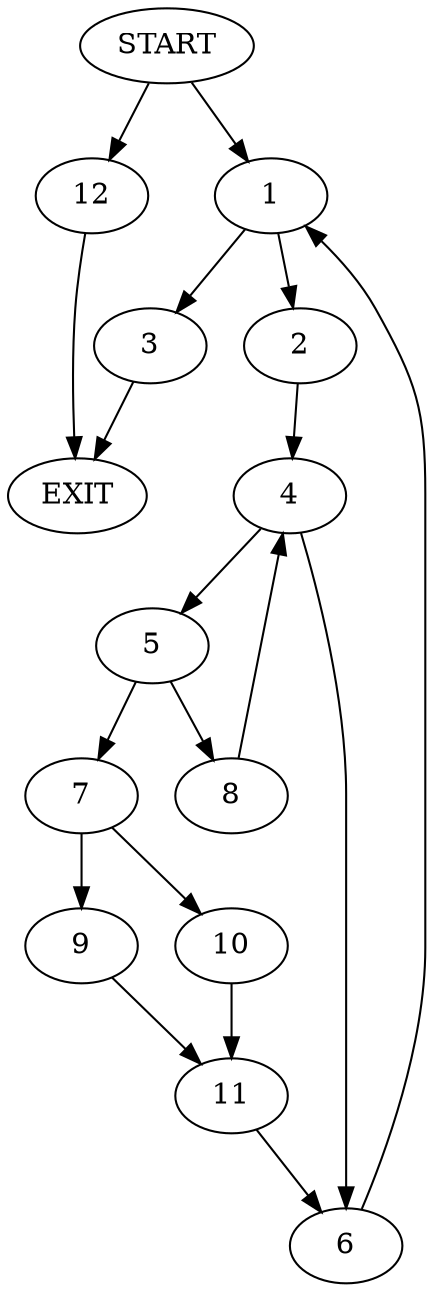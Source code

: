 digraph {
0 [label="START"]
13 [label="EXIT"]
0 -> 1
1 -> 2
1 -> 3
2 -> 4
3 -> 13
4 -> 5
4 -> 6
5 -> 7
5 -> 8
6 -> 1
8 -> 4
7 -> 9
7 -> 10
10 -> 11
9 -> 11
11 -> 6
0 -> 12
12 -> 13
}

